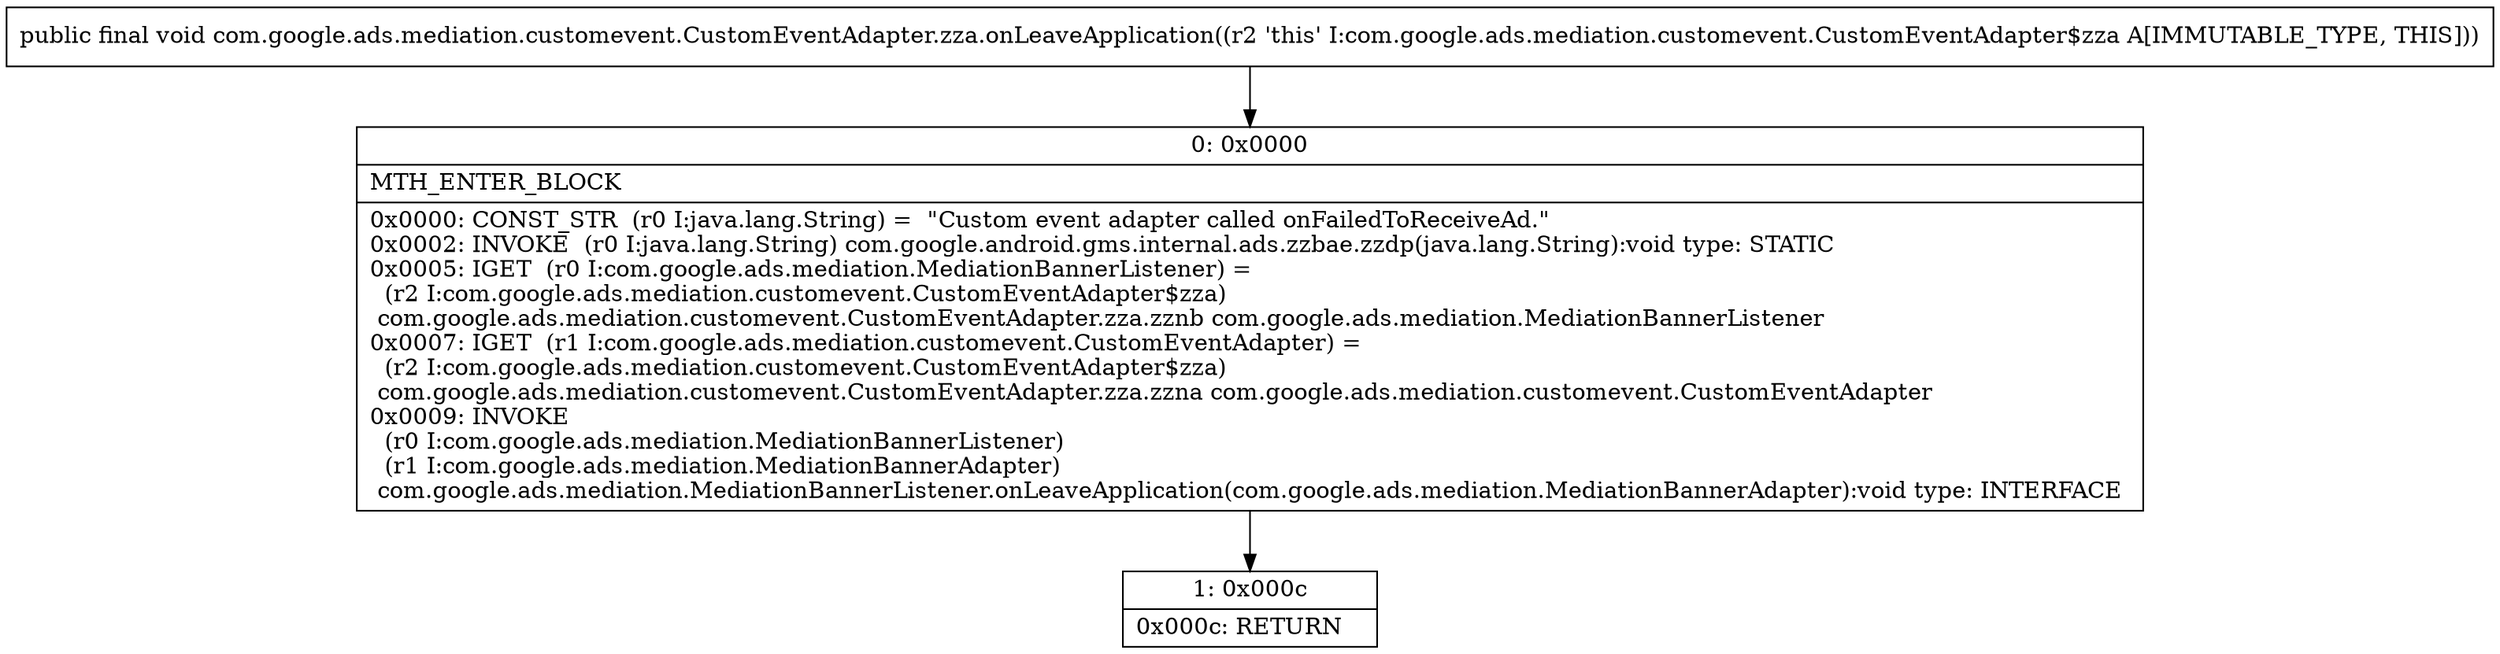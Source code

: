 digraph "CFG forcom.google.ads.mediation.customevent.CustomEventAdapter.zza.onLeaveApplication()V" {
Node_0 [shape=record,label="{0\:\ 0x0000|MTH_ENTER_BLOCK\l|0x0000: CONST_STR  (r0 I:java.lang.String) =  \"Custom event adapter called onFailedToReceiveAd.\" \l0x0002: INVOKE  (r0 I:java.lang.String) com.google.android.gms.internal.ads.zzbae.zzdp(java.lang.String):void type: STATIC \l0x0005: IGET  (r0 I:com.google.ads.mediation.MediationBannerListener) = \l  (r2 I:com.google.ads.mediation.customevent.CustomEventAdapter$zza)\l com.google.ads.mediation.customevent.CustomEventAdapter.zza.zznb com.google.ads.mediation.MediationBannerListener \l0x0007: IGET  (r1 I:com.google.ads.mediation.customevent.CustomEventAdapter) = \l  (r2 I:com.google.ads.mediation.customevent.CustomEventAdapter$zza)\l com.google.ads.mediation.customevent.CustomEventAdapter.zza.zzna com.google.ads.mediation.customevent.CustomEventAdapter \l0x0009: INVOKE  \l  (r0 I:com.google.ads.mediation.MediationBannerListener)\l  (r1 I:com.google.ads.mediation.MediationBannerAdapter)\l com.google.ads.mediation.MediationBannerListener.onLeaveApplication(com.google.ads.mediation.MediationBannerAdapter):void type: INTERFACE \l}"];
Node_1 [shape=record,label="{1\:\ 0x000c|0x000c: RETURN   \l}"];
MethodNode[shape=record,label="{public final void com.google.ads.mediation.customevent.CustomEventAdapter.zza.onLeaveApplication((r2 'this' I:com.google.ads.mediation.customevent.CustomEventAdapter$zza A[IMMUTABLE_TYPE, THIS])) }"];
MethodNode -> Node_0;
Node_0 -> Node_1;
}

